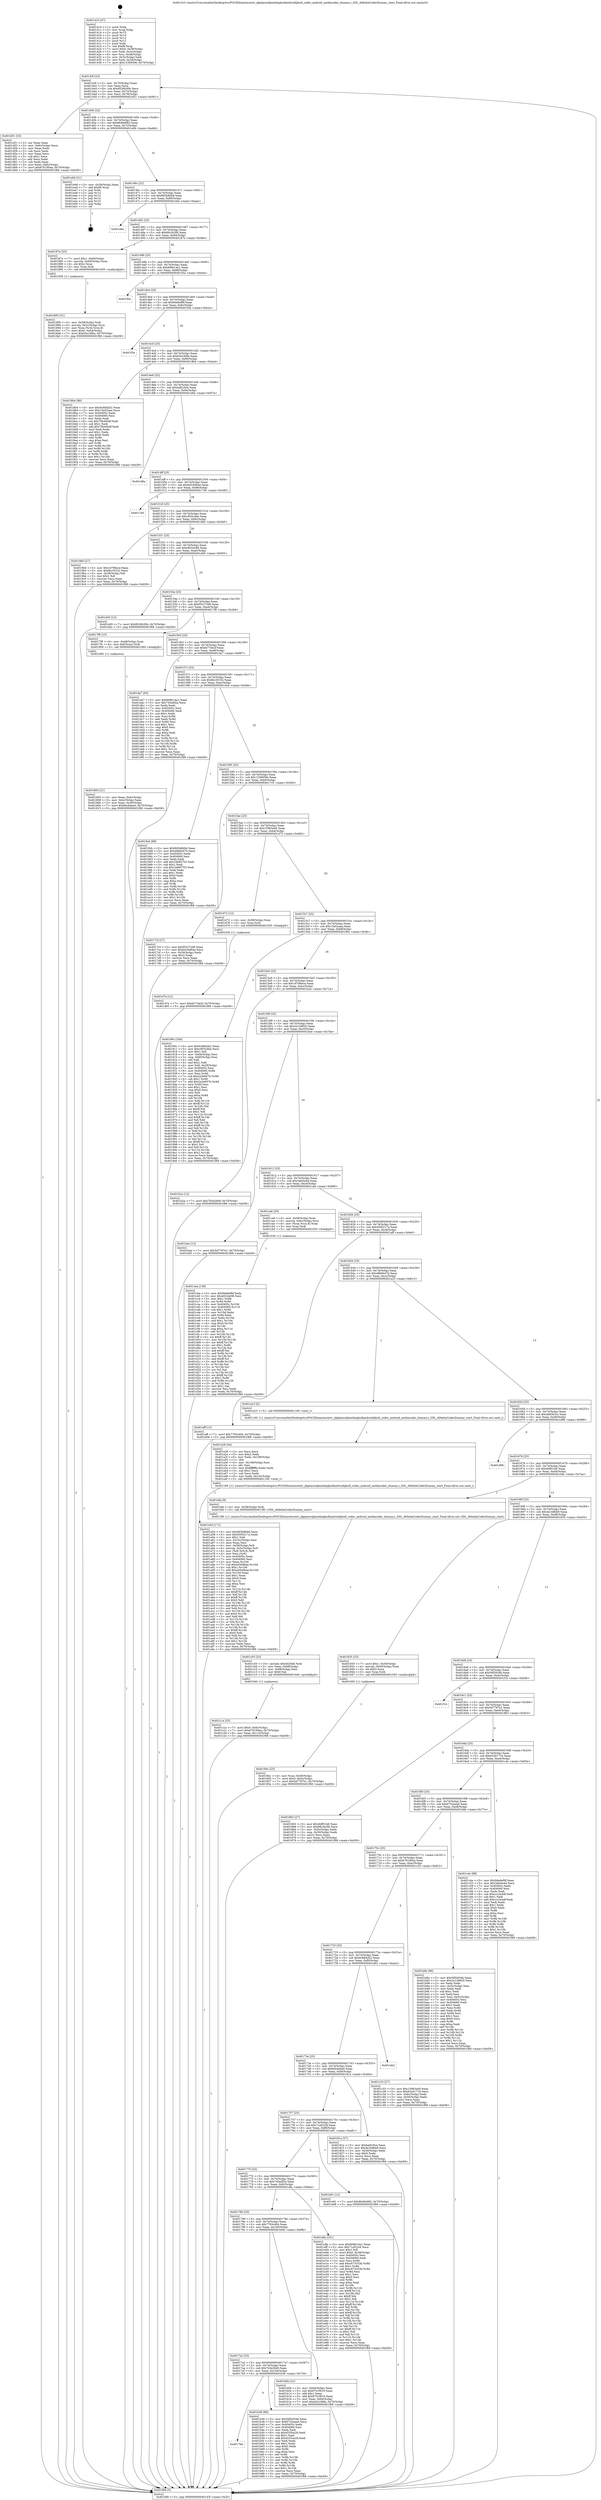 digraph "0x401410" {
  label = "0x401410 (/mnt/c/Users/mathe/Desktop/tcc/POCII/binaries/extr_ijkplayerijkmediaijksdlandroidijksdl_codec_android_mediacodec_dummy.c_SDL_AMediaCodecDummy_start_Final-ollvm.out::main(0))"
  labelloc = "t"
  node[shape=record]

  Entry [label="",width=0.3,height=0.3,shape=circle,fillcolor=black,style=filled]
  "0x40143f" [label="{
     0x40143f [23]\l
     | [instrs]\l
     &nbsp;&nbsp;0x40143f \<+3\>: mov -0x70(%rbp),%eax\l
     &nbsp;&nbsp;0x401442 \<+2\>: mov %eax,%ecx\l
     &nbsp;&nbsp;0x401444 \<+6\>: sub $0x8526b30b,%ecx\l
     &nbsp;&nbsp;0x40144a \<+3\>: mov %eax,-0x74(%rbp)\l
     &nbsp;&nbsp;0x40144d \<+3\>: mov %ecx,-0x78(%rbp)\l
     &nbsp;&nbsp;0x401450 \<+6\>: je 0000000000401d51 \<main+0x941\>\l
  }"]
  "0x401d51" [label="{
     0x401d51 [33]\l
     | [instrs]\l
     &nbsp;&nbsp;0x401d51 \<+2\>: xor %eax,%eax\l
     &nbsp;&nbsp;0x401d53 \<+3\>: mov -0x6c(%rbp),%ecx\l
     &nbsp;&nbsp;0x401d56 \<+2\>: mov %eax,%edx\l
     &nbsp;&nbsp;0x401d58 \<+2\>: sub %ecx,%edx\l
     &nbsp;&nbsp;0x401d5a \<+2\>: mov %eax,%ecx\l
     &nbsp;&nbsp;0x401d5c \<+3\>: sub $0x1,%ecx\l
     &nbsp;&nbsp;0x401d5f \<+2\>: add %ecx,%edx\l
     &nbsp;&nbsp;0x401d61 \<+2\>: sub %edx,%eax\l
     &nbsp;&nbsp;0x401d63 \<+3\>: mov %eax,-0x6c(%rbp)\l
     &nbsp;&nbsp;0x401d66 \<+7\>: movl $0x676190aa,-0x70(%rbp)\l
     &nbsp;&nbsp;0x401d6d \<+5\>: jmp 0000000000401f68 \<main+0xb58\>\l
  }"]
  "0x401456" [label="{
     0x401456 [22]\l
     | [instrs]\l
     &nbsp;&nbsp;0x401456 \<+5\>: jmp 000000000040145b \<main+0x4b\>\l
     &nbsp;&nbsp;0x40145b \<+3\>: mov -0x74(%rbp),%eax\l
     &nbsp;&nbsp;0x40145e \<+5\>: sub $0x8649e982,%eax\l
     &nbsp;&nbsp;0x401463 \<+3\>: mov %eax,-0x7c(%rbp)\l
     &nbsp;&nbsp;0x401466 \<+6\>: je 0000000000401e9d \<main+0xa8d\>\l
  }"]
  Exit [label="",width=0.3,height=0.3,shape=circle,fillcolor=black,style=filled,peripheries=2]
  "0x401e9d" [label="{
     0x401e9d [21]\l
     | [instrs]\l
     &nbsp;&nbsp;0x401e9d \<+3\>: mov -0x38(%rbp),%eax\l
     &nbsp;&nbsp;0x401ea0 \<+7\>: add $0xf8,%rsp\l
     &nbsp;&nbsp;0x401ea7 \<+1\>: pop %rbx\l
     &nbsp;&nbsp;0x401ea8 \<+2\>: pop %r12\l
     &nbsp;&nbsp;0x401eaa \<+2\>: pop %r13\l
     &nbsp;&nbsp;0x401eac \<+2\>: pop %r14\l
     &nbsp;&nbsp;0x401eae \<+2\>: pop %r15\l
     &nbsp;&nbsp;0x401eb0 \<+1\>: pop %rbp\l
     &nbsp;&nbsp;0x401eb1 \<+1\>: ret\l
  }"]
  "0x40146c" [label="{
     0x40146c [22]\l
     | [instrs]\l
     &nbsp;&nbsp;0x40146c \<+5\>: jmp 0000000000401471 \<main+0x61\>\l
     &nbsp;&nbsp;0x401471 \<+3\>: mov -0x74(%rbp),%eax\l
     &nbsp;&nbsp;0x401474 \<+5\>: sub $0x865b8b9d,%eax\l
     &nbsp;&nbsp;0x401479 \<+3\>: mov %eax,-0x80(%rbp)\l
     &nbsp;&nbsp;0x40147c \<+6\>: je 0000000000401ebe \<main+0xaae\>\l
  }"]
  "0x401d7e" [label="{
     0x401d7e [12]\l
     | [instrs]\l
     &nbsp;&nbsp;0x401d7e \<+7\>: movl $0xfa77de2f,-0x70(%rbp)\l
     &nbsp;&nbsp;0x401d85 \<+5\>: jmp 0000000000401f68 \<main+0xb58\>\l
  }"]
  "0x401ebe" [label="{
     0x401ebe\l
  }", style=dashed]
  "0x401482" [label="{
     0x401482 [25]\l
     | [instrs]\l
     &nbsp;&nbsp;0x401482 \<+5\>: jmp 0000000000401487 \<main+0x77\>\l
     &nbsp;&nbsp;0x401487 \<+3\>: mov -0x74(%rbp),%eax\l
     &nbsp;&nbsp;0x40148a \<+5\>: sub $0x89c3b3fd,%eax\l
     &nbsp;&nbsp;0x40148f \<+6\>: mov %eax,-0x84(%rbp)\l
     &nbsp;&nbsp;0x401495 \<+6\>: je 000000000040187e \<main+0x46e\>\l
  }"]
  "0x401cba" [label="{
     0x401cba [139]\l
     | [instrs]\l
     &nbsp;&nbsp;0x401cba \<+5\>: mov $0x9de6ef6f,%edx\l
     &nbsp;&nbsp;0x401cbf \<+5\>: mov $0xe832dc96,%esi\l
     &nbsp;&nbsp;0x401cc4 \<+3\>: mov $0x1,%r8b\l
     &nbsp;&nbsp;0x401cc7 \<+3\>: xor %r9d,%r9d\l
     &nbsp;&nbsp;0x401cca \<+8\>: mov 0x40405c,%r10d\l
     &nbsp;&nbsp;0x401cd2 \<+8\>: mov 0x404060,%r11d\l
     &nbsp;&nbsp;0x401cda \<+4\>: sub $0x1,%r9d\l
     &nbsp;&nbsp;0x401cde \<+3\>: mov %r10d,%ebx\l
     &nbsp;&nbsp;0x401ce1 \<+3\>: add %r9d,%ebx\l
     &nbsp;&nbsp;0x401ce4 \<+4\>: imul %ebx,%r10d\l
     &nbsp;&nbsp;0x401ce8 \<+4\>: and $0x1,%r10d\l
     &nbsp;&nbsp;0x401cec \<+4\>: cmp $0x0,%r10d\l
     &nbsp;&nbsp;0x401cf0 \<+4\>: sete %r14b\l
     &nbsp;&nbsp;0x401cf4 \<+4\>: cmp $0xa,%r11d\l
     &nbsp;&nbsp;0x401cf8 \<+4\>: setl %r15b\l
     &nbsp;&nbsp;0x401cfc \<+3\>: mov %r14b,%r12b\l
     &nbsp;&nbsp;0x401cff \<+4\>: xor $0xff,%r12b\l
     &nbsp;&nbsp;0x401d03 \<+3\>: mov %r15b,%r13b\l
     &nbsp;&nbsp;0x401d06 \<+4\>: xor $0xff,%r13b\l
     &nbsp;&nbsp;0x401d0a \<+4\>: xor $0x1,%r8b\l
     &nbsp;&nbsp;0x401d0e \<+3\>: mov %r12b,%al\l
     &nbsp;&nbsp;0x401d11 \<+2\>: and $0xff,%al\l
     &nbsp;&nbsp;0x401d13 \<+3\>: and %r8b,%r14b\l
     &nbsp;&nbsp;0x401d16 \<+3\>: mov %r13b,%cl\l
     &nbsp;&nbsp;0x401d19 \<+3\>: and $0xff,%cl\l
     &nbsp;&nbsp;0x401d1c \<+3\>: and %r8b,%r15b\l
     &nbsp;&nbsp;0x401d1f \<+3\>: or %r14b,%al\l
     &nbsp;&nbsp;0x401d22 \<+3\>: or %r15b,%cl\l
     &nbsp;&nbsp;0x401d25 \<+2\>: xor %cl,%al\l
     &nbsp;&nbsp;0x401d27 \<+3\>: or %r13b,%r12b\l
     &nbsp;&nbsp;0x401d2a \<+4\>: xor $0xff,%r12b\l
     &nbsp;&nbsp;0x401d2e \<+4\>: or $0x1,%r8b\l
     &nbsp;&nbsp;0x401d32 \<+3\>: and %r8b,%r12b\l
     &nbsp;&nbsp;0x401d35 \<+3\>: or %r12b,%al\l
     &nbsp;&nbsp;0x401d38 \<+2\>: test $0x1,%al\l
     &nbsp;&nbsp;0x401d3a \<+3\>: cmovne %esi,%edx\l
     &nbsp;&nbsp;0x401d3d \<+3\>: mov %edx,-0x70(%rbp)\l
     &nbsp;&nbsp;0x401d40 \<+5\>: jmp 0000000000401f68 \<main+0xb58\>\l
  }"]
  "0x40187e" [label="{
     0x40187e [23]\l
     | [instrs]\l
     &nbsp;&nbsp;0x40187e \<+7\>: movl $0x1,-0x60(%rbp)\l
     &nbsp;&nbsp;0x401885 \<+4\>: movslq -0x60(%rbp),%rax\l
     &nbsp;&nbsp;0x401889 \<+4\>: shl $0x2,%rax\l
     &nbsp;&nbsp;0x40188d \<+3\>: mov %rax,%rdi\l
     &nbsp;&nbsp;0x401890 \<+5\>: call 0000000000401050 \<malloc@plt\>\l
     | [calls]\l
     &nbsp;&nbsp;0x401050 \{1\} (unknown)\l
  }"]
  "0x40149b" [label="{
     0x40149b [25]\l
     | [instrs]\l
     &nbsp;&nbsp;0x40149b \<+5\>: jmp 00000000004014a0 \<main+0x90\>\l
     &nbsp;&nbsp;0x4014a0 \<+3\>: mov -0x74(%rbp),%eax\l
     &nbsp;&nbsp;0x4014a3 \<+5\>: sub $0x909b14a1,%eax\l
     &nbsp;&nbsp;0x4014a8 \<+6\>: mov %eax,-0x88(%rbp)\l
     &nbsp;&nbsp;0x4014ae \<+6\>: je 0000000000401f5a \<main+0xb4a\>\l
  }"]
  "0x401c1a" [label="{
     0x401c1a [25]\l
     | [instrs]\l
     &nbsp;&nbsp;0x401c1a \<+7\>: movl $0x0,-0x6c(%rbp)\l
     &nbsp;&nbsp;0x401c21 \<+7\>: movl $0x676190aa,-0x70(%rbp)\l
     &nbsp;&nbsp;0x401c28 \<+6\>: mov %eax,-0x110(%rbp)\l
     &nbsp;&nbsp;0x401c2e \<+5\>: jmp 0000000000401f68 \<main+0xb58\>\l
  }"]
  "0x401f5a" [label="{
     0x401f5a\l
  }", style=dashed]
  "0x4014b4" [label="{
     0x4014b4 [25]\l
     | [instrs]\l
     &nbsp;&nbsp;0x4014b4 \<+5\>: jmp 00000000004014b9 \<main+0xa9\>\l
     &nbsp;&nbsp;0x4014b9 \<+3\>: mov -0x74(%rbp),%eax\l
     &nbsp;&nbsp;0x4014bc \<+5\>: sub $0x9de6ef6f,%eax\l
     &nbsp;&nbsp;0x4014c1 \<+6\>: mov %eax,-0x8c(%rbp)\l
     &nbsp;&nbsp;0x4014c7 \<+6\>: je 0000000000401f3a \<main+0xb2a\>\l
  }"]
  "0x401c03" [label="{
     0x401c03 [23]\l
     | [instrs]\l
     &nbsp;&nbsp;0x401c03 \<+10\>: movabs $0x4020b6,%rdi\l
     &nbsp;&nbsp;0x401c0d \<+3\>: mov %eax,-0x68(%rbp)\l
     &nbsp;&nbsp;0x401c10 \<+3\>: mov -0x68(%rbp),%esi\l
     &nbsp;&nbsp;0x401c13 \<+2\>: mov $0x0,%al\l
     &nbsp;&nbsp;0x401c15 \<+5\>: call 0000000000401040 \<printf@plt\>\l
     | [calls]\l
     &nbsp;&nbsp;0x401040 \{1\} (unknown)\l
  }"]
  "0x401f3a" [label="{
     0x401f3a\l
  }", style=dashed]
  "0x4014cd" [label="{
     0x4014cd [25]\l
     | [instrs]\l
     &nbsp;&nbsp;0x4014cd \<+5\>: jmp 00000000004014d2 \<main+0xc2\>\l
     &nbsp;&nbsp;0x4014d2 \<+3\>: mov -0x74(%rbp),%eax\l
     &nbsp;&nbsp;0x4014d5 \<+5\>: sub $0xb3e16fda,%eax\l
     &nbsp;&nbsp;0x4014da \<+6\>: mov %eax,-0x90(%rbp)\l
     &nbsp;&nbsp;0x4014e0 \<+6\>: je 00000000004018b4 \<main+0x4a4\>\l
  }"]
  "0x4017bb" [label="{
     0x4017bb\l
  }", style=dashed]
  "0x4018b4" [label="{
     0x4018b4 [88]\l
     | [instrs]\l
     &nbsp;&nbsp;0x4018b4 \<+5\>: mov $0x6c68d2b2,%eax\l
     &nbsp;&nbsp;0x4018b9 \<+5\>: mov $0x15a52aaa,%ecx\l
     &nbsp;&nbsp;0x4018be \<+7\>: mov 0x40405c,%edx\l
     &nbsp;&nbsp;0x4018c5 \<+7\>: mov 0x404060,%esi\l
     &nbsp;&nbsp;0x4018cc \<+2\>: mov %edx,%edi\l
     &nbsp;&nbsp;0x4018ce \<+6\>: sub $0x70b400df,%edi\l
     &nbsp;&nbsp;0x4018d4 \<+3\>: sub $0x1,%edi\l
     &nbsp;&nbsp;0x4018d7 \<+6\>: add $0x70b400df,%edi\l
     &nbsp;&nbsp;0x4018dd \<+3\>: imul %edi,%edx\l
     &nbsp;&nbsp;0x4018e0 \<+3\>: and $0x1,%edx\l
     &nbsp;&nbsp;0x4018e3 \<+3\>: cmp $0x0,%edx\l
     &nbsp;&nbsp;0x4018e6 \<+4\>: sete %r8b\l
     &nbsp;&nbsp;0x4018ea \<+3\>: cmp $0xa,%esi\l
     &nbsp;&nbsp;0x4018ed \<+4\>: setl %r9b\l
     &nbsp;&nbsp;0x4018f1 \<+3\>: mov %r8b,%r10b\l
     &nbsp;&nbsp;0x4018f4 \<+3\>: and %r9b,%r10b\l
     &nbsp;&nbsp;0x4018f7 \<+3\>: xor %r9b,%r8b\l
     &nbsp;&nbsp;0x4018fa \<+3\>: or %r8b,%r10b\l
     &nbsp;&nbsp;0x4018fd \<+4\>: test $0x1,%r10b\l
     &nbsp;&nbsp;0x401901 \<+3\>: cmovne %ecx,%eax\l
     &nbsp;&nbsp;0x401904 \<+3\>: mov %eax,-0x70(%rbp)\l
     &nbsp;&nbsp;0x401907 \<+5\>: jmp 0000000000401f68 \<main+0xb58\>\l
  }"]
  "0x4014e6" [label="{
     0x4014e6 [25]\l
     | [instrs]\l
     &nbsp;&nbsp;0x4014e6 \<+5\>: jmp 00000000004014eb \<main+0xdb\>\l
     &nbsp;&nbsp;0x4014eb \<+3\>: mov -0x74(%rbp),%eax\l
     &nbsp;&nbsp;0x4014ee \<+5\>: sub $0xbaf2c9ce,%eax\l
     &nbsp;&nbsp;0x4014f3 \<+6\>: mov %eax,-0x94(%rbp)\l
     &nbsp;&nbsp;0x4014f9 \<+6\>: je 0000000000401d8a \<main+0x97a\>\l
  }"]
  "0x401b36" [label="{
     0x401b36 [88]\l
     | [instrs]\l
     &nbsp;&nbsp;0x401b36 \<+5\>: mov $0x59f2934b,%eax\l
     &nbsp;&nbsp;0x401b3b \<+5\>: mov $0x6732aead,%ecx\l
     &nbsp;&nbsp;0x401b40 \<+7\>: mov 0x40405c,%edx\l
     &nbsp;&nbsp;0x401b47 \<+7\>: mov 0x404060,%esi\l
     &nbsp;&nbsp;0x401b4e \<+2\>: mov %edx,%edi\l
     &nbsp;&nbsp;0x401b50 \<+6\>: sub $0xe535ce28,%edi\l
     &nbsp;&nbsp;0x401b56 \<+3\>: sub $0x1,%edi\l
     &nbsp;&nbsp;0x401b59 \<+6\>: add $0xe535ce28,%edi\l
     &nbsp;&nbsp;0x401b5f \<+3\>: imul %edi,%edx\l
     &nbsp;&nbsp;0x401b62 \<+3\>: and $0x1,%edx\l
     &nbsp;&nbsp;0x401b65 \<+3\>: cmp $0x0,%edx\l
     &nbsp;&nbsp;0x401b68 \<+4\>: sete %r8b\l
     &nbsp;&nbsp;0x401b6c \<+3\>: cmp $0xa,%esi\l
     &nbsp;&nbsp;0x401b6f \<+4\>: setl %r9b\l
     &nbsp;&nbsp;0x401b73 \<+3\>: mov %r8b,%r10b\l
     &nbsp;&nbsp;0x401b76 \<+3\>: and %r9b,%r10b\l
     &nbsp;&nbsp;0x401b79 \<+3\>: xor %r9b,%r8b\l
     &nbsp;&nbsp;0x401b7c \<+3\>: or %r8b,%r10b\l
     &nbsp;&nbsp;0x401b7f \<+4\>: test $0x1,%r10b\l
     &nbsp;&nbsp;0x401b83 \<+3\>: cmovne %ecx,%eax\l
     &nbsp;&nbsp;0x401b86 \<+3\>: mov %eax,-0x70(%rbp)\l
     &nbsp;&nbsp;0x401b89 \<+5\>: jmp 0000000000401f68 \<main+0xb58\>\l
  }"]
  "0x401d8a" [label="{
     0x401d8a\l
  }", style=dashed]
  "0x4014ff" [label="{
     0x4014ff [25]\l
     | [instrs]\l
     &nbsp;&nbsp;0x4014ff \<+5\>: jmp 0000000000401504 \<main+0xf4\>\l
     &nbsp;&nbsp;0x401504 \<+3\>: mov -0x74(%rbp),%eax\l
     &nbsp;&nbsp;0x401507 \<+5\>: sub $0xbd16d64e,%eax\l
     &nbsp;&nbsp;0x40150c \<+6\>: mov %eax,-0x98(%rbp)\l
     &nbsp;&nbsp;0x401512 \<+6\>: je 00000000004017e0 \<main+0x3d0\>\l
  }"]
  "0x4017a2" [label="{
     0x4017a2 [25]\l
     | [instrs]\l
     &nbsp;&nbsp;0x4017a2 \<+5\>: jmp 00000000004017a7 \<main+0x397\>\l
     &nbsp;&nbsp;0x4017a7 \<+3\>: mov -0x74(%rbp),%eax\l
     &nbsp;&nbsp;0x4017aa \<+5\>: sub $0x7b5e26e9,%eax\l
     &nbsp;&nbsp;0x4017af \<+6\>: mov %eax,-0x104(%rbp)\l
     &nbsp;&nbsp;0x4017b5 \<+6\>: je 0000000000401b36 \<main+0x726\>\l
  }"]
  "0x4017e0" [label="{
     0x4017e0\l
  }", style=dashed]
  "0x401518" [label="{
     0x401518 [25]\l
     | [instrs]\l
     &nbsp;&nbsp;0x401518 \<+5\>: jmp 000000000040151d \<main+0x10d\>\l
     &nbsp;&nbsp;0x40151d \<+3\>: mov -0x74(%rbp),%eax\l
     &nbsp;&nbsp;0x401520 \<+5\>: sub $0xc855c4be,%eax\l
     &nbsp;&nbsp;0x401525 \<+6\>: mov %eax,-0x9c(%rbp)\l
     &nbsp;&nbsp;0x40152b \<+6\>: je 00000000004019b0 \<main+0x5a0\>\l
  }"]
  "0x401b0b" [label="{
     0x401b0b [31]\l
     | [instrs]\l
     &nbsp;&nbsp;0x401b0b \<+3\>: mov -0x64(%rbp),%eax\l
     &nbsp;&nbsp;0x401b0e \<+5\>: sub $0x8701f919,%eax\l
     &nbsp;&nbsp;0x401b13 \<+3\>: add $0x1,%eax\l
     &nbsp;&nbsp;0x401b16 \<+5\>: add $0x8701f919,%eax\l
     &nbsp;&nbsp;0x401b1b \<+3\>: mov %eax,-0x64(%rbp)\l
     &nbsp;&nbsp;0x401b1e \<+7\>: movl $0xb3e16fda,-0x70(%rbp)\l
     &nbsp;&nbsp;0x401b25 \<+5\>: jmp 0000000000401f68 \<main+0xb58\>\l
  }"]
  "0x4019b0" [label="{
     0x4019b0 [27]\l
     | [instrs]\l
     &nbsp;&nbsp;0x4019b0 \<+5\>: mov $0x16786ece,%eax\l
     &nbsp;&nbsp;0x4019b5 \<+5\>: mov $0xfbc35332,%ecx\l
     &nbsp;&nbsp;0x4019ba \<+3\>: mov -0x29(%rbp),%dl\l
     &nbsp;&nbsp;0x4019bd \<+3\>: test $0x1,%dl\l
     &nbsp;&nbsp;0x4019c0 \<+3\>: cmovne %ecx,%eax\l
     &nbsp;&nbsp;0x4019c3 \<+3\>: mov %eax,-0x70(%rbp)\l
     &nbsp;&nbsp;0x4019c6 \<+5\>: jmp 0000000000401f68 \<main+0xb58\>\l
  }"]
  "0x401531" [label="{
     0x401531 [25]\l
     | [instrs]\l
     &nbsp;&nbsp;0x401531 \<+5\>: jmp 0000000000401536 \<main+0x126\>\l
     &nbsp;&nbsp;0x401536 \<+3\>: mov -0x74(%rbp),%eax\l
     &nbsp;&nbsp;0x401539 \<+5\>: sub $0xe832dc96,%eax\l
     &nbsp;&nbsp;0x40153e \<+6\>: mov %eax,-0xa0(%rbp)\l
     &nbsp;&nbsp;0x401544 \<+6\>: je 0000000000401d45 \<main+0x935\>\l
  }"]
  "0x401789" [label="{
     0x401789 [25]\l
     | [instrs]\l
     &nbsp;&nbsp;0x401789 \<+5\>: jmp 000000000040178e \<main+0x37e\>\l
     &nbsp;&nbsp;0x40178e \<+3\>: mov -0x74(%rbp),%eax\l
     &nbsp;&nbsp;0x401791 \<+5\>: sub $0x7793c404,%eax\l
     &nbsp;&nbsp;0x401796 \<+6\>: mov %eax,-0x100(%rbp)\l
     &nbsp;&nbsp;0x40179c \<+6\>: je 0000000000401b0b \<main+0x6fb\>\l
  }"]
  "0x401d45" [label="{
     0x401d45 [12]\l
     | [instrs]\l
     &nbsp;&nbsp;0x401d45 \<+7\>: movl $0x8526b30b,-0x70(%rbp)\l
     &nbsp;&nbsp;0x401d4c \<+5\>: jmp 0000000000401f68 \<main+0xb58\>\l
  }"]
  "0x40154a" [label="{
     0x40154a [25]\l
     | [instrs]\l
     &nbsp;&nbsp;0x40154a \<+5\>: jmp 000000000040154f \<main+0x13f\>\l
     &nbsp;&nbsp;0x40154f \<+3\>: mov -0x74(%rbp),%eax\l
     &nbsp;&nbsp;0x401552 \<+5\>: sub $0xf55272d9,%eax\l
     &nbsp;&nbsp;0x401557 \<+6\>: mov %eax,-0xa4(%rbp)\l
     &nbsp;&nbsp;0x40155d \<+6\>: je 00000000004017f8 \<main+0x3e8\>\l
  }"]
  "0x401dfa" [label="{
     0x401dfa [151]\l
     | [instrs]\l
     &nbsp;&nbsp;0x401dfa \<+5\>: mov $0x909b14a1,%eax\l
     &nbsp;&nbsp;0x401dff \<+5\>: mov $0x71af22c8,%ecx\l
     &nbsp;&nbsp;0x401e04 \<+2\>: mov $0x1,%dl\l
     &nbsp;&nbsp;0x401e06 \<+7\>: movl $0x0,-0x38(%rbp)\l
     &nbsp;&nbsp;0x401e0d \<+7\>: mov 0x40405c,%esi\l
     &nbsp;&nbsp;0x401e14 \<+7\>: mov 0x404060,%edi\l
     &nbsp;&nbsp;0x401e1b \<+3\>: mov %esi,%r8d\l
     &nbsp;&nbsp;0x401e1e \<+7\>: add $0xc673c53b,%r8d\l
     &nbsp;&nbsp;0x401e25 \<+4\>: sub $0x1,%r8d\l
     &nbsp;&nbsp;0x401e29 \<+7\>: sub $0xc673c53b,%r8d\l
     &nbsp;&nbsp;0x401e30 \<+4\>: imul %r8d,%esi\l
     &nbsp;&nbsp;0x401e34 \<+3\>: and $0x1,%esi\l
     &nbsp;&nbsp;0x401e37 \<+3\>: cmp $0x0,%esi\l
     &nbsp;&nbsp;0x401e3a \<+4\>: sete %r9b\l
     &nbsp;&nbsp;0x401e3e \<+3\>: cmp $0xa,%edi\l
     &nbsp;&nbsp;0x401e41 \<+4\>: setl %r10b\l
     &nbsp;&nbsp;0x401e45 \<+3\>: mov %r9b,%r11b\l
     &nbsp;&nbsp;0x401e48 \<+4\>: xor $0xff,%r11b\l
     &nbsp;&nbsp;0x401e4c \<+3\>: mov %r10b,%bl\l
     &nbsp;&nbsp;0x401e4f \<+3\>: xor $0xff,%bl\l
     &nbsp;&nbsp;0x401e52 \<+3\>: xor $0x1,%dl\l
     &nbsp;&nbsp;0x401e55 \<+3\>: mov %r11b,%r14b\l
     &nbsp;&nbsp;0x401e58 \<+4\>: and $0xff,%r14b\l
     &nbsp;&nbsp;0x401e5c \<+3\>: and %dl,%r9b\l
     &nbsp;&nbsp;0x401e5f \<+3\>: mov %bl,%r15b\l
     &nbsp;&nbsp;0x401e62 \<+4\>: and $0xff,%r15b\l
     &nbsp;&nbsp;0x401e66 \<+3\>: and %dl,%r10b\l
     &nbsp;&nbsp;0x401e69 \<+3\>: or %r9b,%r14b\l
     &nbsp;&nbsp;0x401e6c \<+3\>: or %r10b,%r15b\l
     &nbsp;&nbsp;0x401e6f \<+3\>: xor %r15b,%r14b\l
     &nbsp;&nbsp;0x401e72 \<+3\>: or %bl,%r11b\l
     &nbsp;&nbsp;0x401e75 \<+4\>: xor $0xff,%r11b\l
     &nbsp;&nbsp;0x401e79 \<+3\>: or $0x1,%dl\l
     &nbsp;&nbsp;0x401e7c \<+3\>: and %dl,%r11b\l
     &nbsp;&nbsp;0x401e7f \<+3\>: or %r11b,%r14b\l
     &nbsp;&nbsp;0x401e82 \<+4\>: test $0x1,%r14b\l
     &nbsp;&nbsp;0x401e86 \<+3\>: cmovne %ecx,%eax\l
     &nbsp;&nbsp;0x401e89 \<+3\>: mov %eax,-0x70(%rbp)\l
     &nbsp;&nbsp;0x401e8c \<+5\>: jmp 0000000000401f68 \<main+0xb58\>\l
  }"]
  "0x4017f8" [label="{
     0x4017f8 [13]\l
     | [instrs]\l
     &nbsp;&nbsp;0x4017f8 \<+4\>: mov -0x48(%rbp),%rax\l
     &nbsp;&nbsp;0x4017fc \<+4\>: mov 0x8(%rax),%rdi\l
     &nbsp;&nbsp;0x401800 \<+5\>: call 0000000000401060 \<atoi@plt\>\l
     | [calls]\l
     &nbsp;&nbsp;0x401060 \{1\} (unknown)\l
  }"]
  "0x401563" [label="{
     0x401563 [25]\l
     | [instrs]\l
     &nbsp;&nbsp;0x401563 \<+5\>: jmp 0000000000401568 \<main+0x158\>\l
     &nbsp;&nbsp;0x401568 \<+3\>: mov -0x74(%rbp),%eax\l
     &nbsp;&nbsp;0x40156b \<+5\>: sub $0xfa77de2f,%eax\l
     &nbsp;&nbsp;0x401570 \<+6\>: mov %eax,-0xa8(%rbp)\l
     &nbsp;&nbsp;0x401576 \<+6\>: je 0000000000401da7 \<main+0x997\>\l
  }"]
  "0x401770" [label="{
     0x401770 [25]\l
     | [instrs]\l
     &nbsp;&nbsp;0x401770 \<+5\>: jmp 0000000000401775 \<main+0x365\>\l
     &nbsp;&nbsp;0x401775 \<+3\>: mov -0x74(%rbp),%eax\l
     &nbsp;&nbsp;0x401778 \<+5\>: sub $0x745edf2a,%eax\l
     &nbsp;&nbsp;0x40177d \<+6\>: mov %eax,-0xfc(%rbp)\l
     &nbsp;&nbsp;0x401783 \<+6\>: je 0000000000401dfa \<main+0x9ea\>\l
  }"]
  "0x401da7" [label="{
     0x401da7 [83]\l
     | [instrs]\l
     &nbsp;&nbsp;0x401da7 \<+5\>: mov $0x909b14a1,%eax\l
     &nbsp;&nbsp;0x401dac \<+5\>: mov $0x745edf2a,%ecx\l
     &nbsp;&nbsp;0x401db1 \<+2\>: xor %edx,%edx\l
     &nbsp;&nbsp;0x401db3 \<+7\>: mov 0x40405c,%esi\l
     &nbsp;&nbsp;0x401dba \<+7\>: mov 0x404060,%edi\l
     &nbsp;&nbsp;0x401dc1 \<+3\>: sub $0x1,%edx\l
     &nbsp;&nbsp;0x401dc4 \<+3\>: mov %esi,%r8d\l
     &nbsp;&nbsp;0x401dc7 \<+3\>: add %edx,%r8d\l
     &nbsp;&nbsp;0x401dca \<+4\>: imul %r8d,%esi\l
     &nbsp;&nbsp;0x401dce \<+3\>: and $0x1,%esi\l
     &nbsp;&nbsp;0x401dd1 \<+3\>: cmp $0x0,%esi\l
     &nbsp;&nbsp;0x401dd4 \<+4\>: sete %r9b\l
     &nbsp;&nbsp;0x401dd8 \<+3\>: cmp $0xa,%edi\l
     &nbsp;&nbsp;0x401ddb \<+4\>: setl %r10b\l
     &nbsp;&nbsp;0x401ddf \<+3\>: mov %r9b,%r11b\l
     &nbsp;&nbsp;0x401de2 \<+3\>: and %r10b,%r11b\l
     &nbsp;&nbsp;0x401de5 \<+3\>: xor %r10b,%r9b\l
     &nbsp;&nbsp;0x401de8 \<+3\>: or %r9b,%r11b\l
     &nbsp;&nbsp;0x401deb \<+4\>: test $0x1,%r11b\l
     &nbsp;&nbsp;0x401def \<+3\>: cmovne %ecx,%eax\l
     &nbsp;&nbsp;0x401df2 \<+3\>: mov %eax,-0x70(%rbp)\l
     &nbsp;&nbsp;0x401df5 \<+5\>: jmp 0000000000401f68 \<main+0xb58\>\l
  }"]
  "0x40157c" [label="{
     0x40157c [25]\l
     | [instrs]\l
     &nbsp;&nbsp;0x40157c \<+5\>: jmp 0000000000401581 \<main+0x171\>\l
     &nbsp;&nbsp;0x401581 \<+3\>: mov -0x74(%rbp),%eax\l
     &nbsp;&nbsp;0x401584 \<+5\>: sub $0xfbc35332,%eax\l
     &nbsp;&nbsp;0x401589 \<+6\>: mov %eax,-0xac(%rbp)\l
     &nbsp;&nbsp;0x40158f \<+6\>: je 00000000004019cb \<main+0x5bb\>\l
  }"]
  "0x401e91" [label="{
     0x401e91 [12]\l
     | [instrs]\l
     &nbsp;&nbsp;0x401e91 \<+7\>: movl $0x8649e982,-0x70(%rbp)\l
     &nbsp;&nbsp;0x401e98 \<+5\>: jmp 0000000000401f68 \<main+0xb58\>\l
  }"]
  "0x4019cb" [label="{
     0x4019cb [88]\l
     | [instrs]\l
     &nbsp;&nbsp;0x4019cb \<+5\>: mov $0x865b8b9d,%eax\l
     &nbsp;&nbsp;0x4019d0 \<+5\>: mov $0x48b8447b,%ecx\l
     &nbsp;&nbsp;0x4019d5 \<+7\>: mov 0x40405c,%edx\l
     &nbsp;&nbsp;0x4019dc \<+7\>: mov 0x404060,%esi\l
     &nbsp;&nbsp;0x4019e3 \<+2\>: mov %edx,%edi\l
     &nbsp;&nbsp;0x4019e5 \<+6\>: add $0x1bb85703,%edi\l
     &nbsp;&nbsp;0x4019eb \<+3\>: sub $0x1,%edi\l
     &nbsp;&nbsp;0x4019ee \<+6\>: sub $0x1bb85703,%edi\l
     &nbsp;&nbsp;0x4019f4 \<+3\>: imul %edi,%edx\l
     &nbsp;&nbsp;0x4019f7 \<+3\>: and $0x1,%edx\l
     &nbsp;&nbsp;0x4019fa \<+3\>: cmp $0x0,%edx\l
     &nbsp;&nbsp;0x4019fd \<+4\>: sete %r8b\l
     &nbsp;&nbsp;0x401a01 \<+3\>: cmp $0xa,%esi\l
     &nbsp;&nbsp;0x401a04 \<+4\>: setl %r9b\l
     &nbsp;&nbsp;0x401a08 \<+3\>: mov %r8b,%r10b\l
     &nbsp;&nbsp;0x401a0b \<+3\>: and %r9b,%r10b\l
     &nbsp;&nbsp;0x401a0e \<+3\>: xor %r9b,%r8b\l
     &nbsp;&nbsp;0x401a11 \<+3\>: or %r8b,%r10b\l
     &nbsp;&nbsp;0x401a14 \<+4\>: test $0x1,%r10b\l
     &nbsp;&nbsp;0x401a18 \<+3\>: cmovne %ecx,%eax\l
     &nbsp;&nbsp;0x401a1b \<+3\>: mov %eax,-0x70(%rbp)\l
     &nbsp;&nbsp;0x401a1e \<+5\>: jmp 0000000000401f68 \<main+0xb58\>\l
  }"]
  "0x401595" [label="{
     0x401595 [25]\l
     | [instrs]\l
     &nbsp;&nbsp;0x401595 \<+5\>: jmp 000000000040159a \<main+0x18a\>\l
     &nbsp;&nbsp;0x40159a \<+3\>: mov -0x74(%rbp),%eax\l
     &nbsp;&nbsp;0x40159d \<+5\>: sub $0x1236939e,%eax\l
     &nbsp;&nbsp;0x4015a2 \<+6\>: mov %eax,-0xb0(%rbp)\l
     &nbsp;&nbsp;0x4015a8 \<+6\>: je 00000000004017c5 \<main+0x3b5\>\l
  }"]
  "0x401a54" [label="{
     0x401a54 [171]\l
     | [instrs]\l
     &nbsp;&nbsp;0x401a54 \<+5\>: mov $0x865b8b9d,%ecx\l
     &nbsp;&nbsp;0x401a59 \<+5\>: mov $0x4500217a,%edx\l
     &nbsp;&nbsp;0x401a5e \<+3\>: mov $0x1,%dil\l
     &nbsp;&nbsp;0x401a61 \<+6\>: mov -0x10c(%rbp),%esi\l
     &nbsp;&nbsp;0x401a67 \<+3\>: imul %eax,%esi\l
     &nbsp;&nbsp;0x401a6a \<+4\>: mov -0x58(%rbp),%r8\l
     &nbsp;&nbsp;0x401a6e \<+4\>: movslq -0x5c(%rbp),%r9\l
     &nbsp;&nbsp;0x401a72 \<+4\>: mov (%r8,%r9,8),%r8\l
     &nbsp;&nbsp;0x401a76 \<+3\>: mov %esi,(%r8)\l
     &nbsp;&nbsp;0x401a79 \<+7\>: mov 0x40405c,%eax\l
     &nbsp;&nbsp;0x401a80 \<+7\>: mov 0x404060,%esi\l
     &nbsp;&nbsp;0x401a87 \<+3\>: mov %eax,%r10d\l
     &nbsp;&nbsp;0x401a8a \<+7\>: sub $0xa45e9baa,%r10d\l
     &nbsp;&nbsp;0x401a91 \<+4\>: sub $0x1,%r10d\l
     &nbsp;&nbsp;0x401a95 \<+7\>: add $0xa45e9baa,%r10d\l
     &nbsp;&nbsp;0x401a9c \<+4\>: imul %r10d,%eax\l
     &nbsp;&nbsp;0x401aa0 \<+3\>: and $0x1,%eax\l
     &nbsp;&nbsp;0x401aa3 \<+3\>: cmp $0x0,%eax\l
     &nbsp;&nbsp;0x401aa6 \<+4\>: sete %r11b\l
     &nbsp;&nbsp;0x401aaa \<+3\>: cmp $0xa,%esi\l
     &nbsp;&nbsp;0x401aad \<+3\>: setl %bl\l
     &nbsp;&nbsp;0x401ab0 \<+3\>: mov %r11b,%r14b\l
     &nbsp;&nbsp;0x401ab3 \<+4\>: xor $0xff,%r14b\l
     &nbsp;&nbsp;0x401ab7 \<+3\>: mov %bl,%r15b\l
     &nbsp;&nbsp;0x401aba \<+4\>: xor $0xff,%r15b\l
     &nbsp;&nbsp;0x401abe \<+4\>: xor $0x0,%dil\l
     &nbsp;&nbsp;0x401ac2 \<+3\>: mov %r14b,%r12b\l
     &nbsp;&nbsp;0x401ac5 \<+4\>: and $0x0,%r12b\l
     &nbsp;&nbsp;0x401ac9 \<+3\>: and %dil,%r11b\l
     &nbsp;&nbsp;0x401acc \<+3\>: mov %r15b,%r13b\l
     &nbsp;&nbsp;0x401acf \<+4\>: and $0x0,%r13b\l
     &nbsp;&nbsp;0x401ad3 \<+3\>: and %dil,%bl\l
     &nbsp;&nbsp;0x401ad6 \<+3\>: or %r11b,%r12b\l
     &nbsp;&nbsp;0x401ad9 \<+3\>: or %bl,%r13b\l
     &nbsp;&nbsp;0x401adc \<+3\>: xor %r13b,%r12b\l
     &nbsp;&nbsp;0x401adf \<+3\>: or %r15b,%r14b\l
     &nbsp;&nbsp;0x401ae2 \<+4\>: xor $0xff,%r14b\l
     &nbsp;&nbsp;0x401ae6 \<+4\>: or $0x0,%dil\l
     &nbsp;&nbsp;0x401aea \<+3\>: and %dil,%r14b\l
     &nbsp;&nbsp;0x401aed \<+3\>: or %r14b,%r12b\l
     &nbsp;&nbsp;0x401af0 \<+4\>: test $0x1,%r12b\l
     &nbsp;&nbsp;0x401af4 \<+3\>: cmovne %edx,%ecx\l
     &nbsp;&nbsp;0x401af7 \<+3\>: mov %ecx,-0x70(%rbp)\l
     &nbsp;&nbsp;0x401afa \<+5\>: jmp 0000000000401f68 \<main+0xb58\>\l
  }"]
  "0x4017c5" [label="{
     0x4017c5 [27]\l
     | [instrs]\l
     &nbsp;&nbsp;0x4017c5 \<+5\>: mov $0xf55272d9,%eax\l
     &nbsp;&nbsp;0x4017ca \<+5\>: mov $0xbd16d64e,%ecx\l
     &nbsp;&nbsp;0x4017cf \<+3\>: mov -0x34(%rbp),%edx\l
     &nbsp;&nbsp;0x4017d2 \<+3\>: cmp $0x2,%edx\l
     &nbsp;&nbsp;0x4017d5 \<+3\>: cmovne %ecx,%eax\l
     &nbsp;&nbsp;0x4017d8 \<+3\>: mov %eax,-0x70(%rbp)\l
     &nbsp;&nbsp;0x4017db \<+5\>: jmp 0000000000401f68 \<main+0xb58\>\l
  }"]
  "0x4015ae" [label="{
     0x4015ae [25]\l
     | [instrs]\l
     &nbsp;&nbsp;0x4015ae \<+5\>: jmp 00000000004015b3 \<main+0x1a3\>\l
     &nbsp;&nbsp;0x4015b3 \<+3\>: mov -0x74(%rbp),%eax\l
     &nbsp;&nbsp;0x4015b6 \<+5\>: sub $0x15963a40,%eax\l
     &nbsp;&nbsp;0x4015bb \<+6\>: mov %eax,-0xb4(%rbp)\l
     &nbsp;&nbsp;0x4015c1 \<+6\>: je 0000000000401d72 \<main+0x962\>\l
  }"]
  "0x401f68" [label="{
     0x401f68 [5]\l
     | [instrs]\l
     &nbsp;&nbsp;0x401f68 \<+5\>: jmp 000000000040143f \<main+0x2f\>\l
  }"]
  "0x401410" [label="{
     0x401410 [47]\l
     | [instrs]\l
     &nbsp;&nbsp;0x401410 \<+1\>: push %rbp\l
     &nbsp;&nbsp;0x401411 \<+3\>: mov %rsp,%rbp\l
     &nbsp;&nbsp;0x401414 \<+2\>: push %r15\l
     &nbsp;&nbsp;0x401416 \<+2\>: push %r14\l
     &nbsp;&nbsp;0x401418 \<+2\>: push %r13\l
     &nbsp;&nbsp;0x40141a \<+2\>: push %r12\l
     &nbsp;&nbsp;0x40141c \<+1\>: push %rbx\l
     &nbsp;&nbsp;0x40141d \<+7\>: sub $0xf8,%rsp\l
     &nbsp;&nbsp;0x401424 \<+7\>: movl $0x0,-0x38(%rbp)\l
     &nbsp;&nbsp;0x40142b \<+3\>: mov %edi,-0x3c(%rbp)\l
     &nbsp;&nbsp;0x40142e \<+4\>: mov %rsi,-0x48(%rbp)\l
     &nbsp;&nbsp;0x401432 \<+3\>: mov -0x3c(%rbp),%edi\l
     &nbsp;&nbsp;0x401435 \<+3\>: mov %edi,-0x34(%rbp)\l
     &nbsp;&nbsp;0x401438 \<+7\>: movl $0x1236939e,-0x70(%rbp)\l
  }"]
  "0x401805" [label="{
     0x401805 [21]\l
     | [instrs]\l
     &nbsp;&nbsp;0x401805 \<+3\>: mov %eax,-0x4c(%rbp)\l
     &nbsp;&nbsp;0x401808 \<+3\>: mov -0x4c(%rbp),%eax\l
     &nbsp;&nbsp;0x40180b \<+3\>: mov %eax,-0x30(%rbp)\l
     &nbsp;&nbsp;0x40180e \<+7\>: movl $0x6dcbdea0,-0x70(%rbp)\l
     &nbsp;&nbsp;0x401815 \<+5\>: jmp 0000000000401f68 \<main+0xb58\>\l
  }"]
  "0x401a28" [label="{
     0x401a28 [44]\l
     | [instrs]\l
     &nbsp;&nbsp;0x401a28 \<+2\>: xor %ecx,%ecx\l
     &nbsp;&nbsp;0x401a2a \<+5\>: mov $0x2,%edx\l
     &nbsp;&nbsp;0x401a2f \<+6\>: mov %edx,-0x108(%rbp)\l
     &nbsp;&nbsp;0x401a35 \<+1\>: cltd\l
     &nbsp;&nbsp;0x401a36 \<+6\>: mov -0x108(%rbp),%esi\l
     &nbsp;&nbsp;0x401a3c \<+2\>: idiv %esi\l
     &nbsp;&nbsp;0x401a3e \<+6\>: imul $0xfffffffe,%edx,%edx\l
     &nbsp;&nbsp;0x401a44 \<+3\>: sub $0x1,%ecx\l
     &nbsp;&nbsp;0x401a47 \<+2\>: sub %ecx,%edx\l
     &nbsp;&nbsp;0x401a49 \<+6\>: mov %edx,-0x10c(%rbp)\l
     &nbsp;&nbsp;0x401a4f \<+5\>: call 0000000000401160 \<next_i\>\l
     | [calls]\l
     &nbsp;&nbsp;0x401160 \{1\} (/mnt/c/Users/mathe/Desktop/tcc/POCII/binaries/extr_ijkplayerijkmediaijksdlandroidijksdl_codec_android_mediacodec_dummy.c_SDL_AMediaCodecDummy_start_Final-ollvm.out::next_i)\l
  }"]
  "0x401d72" [label="{
     0x401d72 [12]\l
     | [instrs]\l
     &nbsp;&nbsp;0x401d72 \<+4\>: mov -0x58(%rbp),%rax\l
     &nbsp;&nbsp;0x401d76 \<+3\>: mov %rax,%rdi\l
     &nbsp;&nbsp;0x401d79 \<+5\>: call 0000000000401030 \<free@plt\>\l
     | [calls]\l
     &nbsp;&nbsp;0x401030 \{1\} (unknown)\l
  }"]
  "0x4015c7" [label="{
     0x4015c7 [25]\l
     | [instrs]\l
     &nbsp;&nbsp;0x4015c7 \<+5\>: jmp 00000000004015cc \<main+0x1bc\>\l
     &nbsp;&nbsp;0x4015cc \<+3\>: mov -0x74(%rbp),%eax\l
     &nbsp;&nbsp;0x4015cf \<+5\>: sub $0x15a52aaa,%eax\l
     &nbsp;&nbsp;0x4015d4 \<+6\>: mov %eax,-0xb8(%rbp)\l
     &nbsp;&nbsp;0x4015da \<+6\>: je 000000000040190c \<main+0x4fc\>\l
  }"]
  "0x401895" [label="{
     0x401895 [31]\l
     | [instrs]\l
     &nbsp;&nbsp;0x401895 \<+4\>: mov -0x58(%rbp),%rdi\l
     &nbsp;&nbsp;0x401899 \<+4\>: movslq -0x5c(%rbp),%rcx\l
     &nbsp;&nbsp;0x40189d \<+4\>: mov %rax,(%rdi,%rcx,8)\l
     &nbsp;&nbsp;0x4018a1 \<+7\>: movl $0x0,-0x64(%rbp)\l
     &nbsp;&nbsp;0x4018a8 \<+7\>: movl $0xb3e16fda,-0x70(%rbp)\l
     &nbsp;&nbsp;0x4018af \<+5\>: jmp 0000000000401f68 \<main+0xb58\>\l
  }"]
  "0x40190c" [label="{
     0x40190c [164]\l
     | [instrs]\l
     &nbsp;&nbsp;0x40190c \<+5\>: mov $0x6c68d2b2,%eax\l
     &nbsp;&nbsp;0x401911 \<+5\>: mov $0xc855c4be,%ecx\l
     &nbsp;&nbsp;0x401916 \<+2\>: mov $0x1,%dl\l
     &nbsp;&nbsp;0x401918 \<+3\>: mov -0x64(%rbp),%esi\l
     &nbsp;&nbsp;0x40191b \<+3\>: cmp -0x60(%rbp),%esi\l
     &nbsp;&nbsp;0x40191e \<+4\>: setl %dil\l
     &nbsp;&nbsp;0x401922 \<+4\>: and $0x1,%dil\l
     &nbsp;&nbsp;0x401926 \<+4\>: mov %dil,-0x29(%rbp)\l
     &nbsp;&nbsp;0x40192a \<+7\>: mov 0x40405c,%esi\l
     &nbsp;&nbsp;0x401931 \<+8\>: mov 0x404060,%r8d\l
     &nbsp;&nbsp;0x401939 \<+3\>: mov %esi,%r9d\l
     &nbsp;&nbsp;0x40193c \<+7\>: sub $0x2a3e857b,%r9d\l
     &nbsp;&nbsp;0x401943 \<+4\>: sub $0x1,%r9d\l
     &nbsp;&nbsp;0x401947 \<+7\>: add $0x2a3e857b,%r9d\l
     &nbsp;&nbsp;0x40194e \<+4\>: imul %r9d,%esi\l
     &nbsp;&nbsp;0x401952 \<+3\>: and $0x1,%esi\l
     &nbsp;&nbsp;0x401955 \<+3\>: cmp $0x0,%esi\l
     &nbsp;&nbsp;0x401958 \<+4\>: sete %dil\l
     &nbsp;&nbsp;0x40195c \<+4\>: cmp $0xa,%r8d\l
     &nbsp;&nbsp;0x401960 \<+4\>: setl %r10b\l
     &nbsp;&nbsp;0x401964 \<+3\>: mov %dil,%r11b\l
     &nbsp;&nbsp;0x401967 \<+4\>: xor $0xff,%r11b\l
     &nbsp;&nbsp;0x40196b \<+3\>: mov %r10b,%bl\l
     &nbsp;&nbsp;0x40196e \<+3\>: xor $0xff,%bl\l
     &nbsp;&nbsp;0x401971 \<+3\>: xor $0x1,%dl\l
     &nbsp;&nbsp;0x401974 \<+3\>: mov %r11b,%r14b\l
     &nbsp;&nbsp;0x401977 \<+4\>: and $0xff,%r14b\l
     &nbsp;&nbsp;0x40197b \<+3\>: and %dl,%dil\l
     &nbsp;&nbsp;0x40197e \<+3\>: mov %bl,%r15b\l
     &nbsp;&nbsp;0x401981 \<+4\>: and $0xff,%r15b\l
     &nbsp;&nbsp;0x401985 \<+3\>: and %dl,%r10b\l
     &nbsp;&nbsp;0x401988 \<+3\>: or %dil,%r14b\l
     &nbsp;&nbsp;0x40198b \<+3\>: or %r10b,%r15b\l
     &nbsp;&nbsp;0x40198e \<+3\>: xor %r15b,%r14b\l
     &nbsp;&nbsp;0x401991 \<+3\>: or %bl,%r11b\l
     &nbsp;&nbsp;0x401994 \<+4\>: xor $0xff,%r11b\l
     &nbsp;&nbsp;0x401998 \<+3\>: or $0x1,%dl\l
     &nbsp;&nbsp;0x40199b \<+3\>: and %dl,%r11b\l
     &nbsp;&nbsp;0x40199e \<+3\>: or %r11b,%r14b\l
     &nbsp;&nbsp;0x4019a1 \<+4\>: test $0x1,%r14b\l
     &nbsp;&nbsp;0x4019a5 \<+3\>: cmovne %ecx,%eax\l
     &nbsp;&nbsp;0x4019a8 \<+3\>: mov %eax,-0x70(%rbp)\l
     &nbsp;&nbsp;0x4019ab \<+5\>: jmp 0000000000401f68 \<main+0xb58\>\l
  }"]
  "0x4015e0" [label="{
     0x4015e0 [25]\l
     | [instrs]\l
     &nbsp;&nbsp;0x4015e0 \<+5\>: jmp 00000000004015e5 \<main+0x1d5\>\l
     &nbsp;&nbsp;0x4015e5 \<+3\>: mov -0x74(%rbp),%eax\l
     &nbsp;&nbsp;0x4015e8 \<+5\>: sub $0x16786ece,%eax\l
     &nbsp;&nbsp;0x4015ed \<+6\>: mov %eax,-0xbc(%rbp)\l
     &nbsp;&nbsp;0x4015f3 \<+6\>: je 0000000000401b2a \<main+0x71a\>\l
  }"]
  "0x40184c" [label="{
     0x40184c [23]\l
     | [instrs]\l
     &nbsp;&nbsp;0x40184c \<+4\>: mov %rax,-0x58(%rbp)\l
     &nbsp;&nbsp;0x401850 \<+7\>: movl $0x0,-0x5c(%rbp)\l
     &nbsp;&nbsp;0x401857 \<+7\>: movl $0x5d7787e1,-0x70(%rbp)\l
     &nbsp;&nbsp;0x40185e \<+5\>: jmp 0000000000401f68 \<main+0xb58\>\l
  }"]
  "0x401b2a" [label="{
     0x401b2a [12]\l
     | [instrs]\l
     &nbsp;&nbsp;0x401b2a \<+7\>: movl $0x7b5e26e9,-0x70(%rbp)\l
     &nbsp;&nbsp;0x401b31 \<+5\>: jmp 0000000000401f68 \<main+0xb58\>\l
  }"]
  "0x4015f9" [label="{
     0x4015f9 [25]\l
     | [instrs]\l
     &nbsp;&nbsp;0x4015f9 \<+5\>: jmp 00000000004015fe \<main+0x1ee\>\l
     &nbsp;&nbsp;0x4015fe \<+3\>: mov -0x74(%rbp),%eax\l
     &nbsp;&nbsp;0x401601 \<+5\>: sub $0x2e128820,%eax\l
     &nbsp;&nbsp;0x401606 \<+6\>: mov %eax,-0xc0(%rbp)\l
     &nbsp;&nbsp;0x40160c \<+6\>: je 0000000000401bee \<main+0x7de\>\l
  }"]
  "0x401757" [label="{
     0x401757 [25]\l
     | [instrs]\l
     &nbsp;&nbsp;0x401757 \<+5\>: jmp 000000000040175c \<main+0x34c\>\l
     &nbsp;&nbsp;0x40175c \<+3\>: mov -0x74(%rbp),%eax\l
     &nbsp;&nbsp;0x40175f \<+5\>: sub $0x71af22c8,%eax\l
     &nbsp;&nbsp;0x401764 \<+6\>: mov %eax,-0xf8(%rbp)\l
     &nbsp;&nbsp;0x40176a \<+6\>: je 0000000000401e91 \<main+0xa81\>\l
  }"]
  "0x401bee" [label="{
     0x401bee [12]\l
     | [instrs]\l
     &nbsp;&nbsp;0x401bee \<+7\>: movl $0x5d7787e1,-0x70(%rbp)\l
     &nbsp;&nbsp;0x401bf5 \<+5\>: jmp 0000000000401f68 \<main+0xb58\>\l
  }"]
  "0x401612" [label="{
     0x401612 [25]\l
     | [instrs]\l
     &nbsp;&nbsp;0x401612 \<+5\>: jmp 0000000000401617 \<main+0x207\>\l
     &nbsp;&nbsp;0x401617 \<+3\>: mov -0x74(%rbp),%eax\l
     &nbsp;&nbsp;0x40161a \<+5\>: sub $0x3afc0e4d,%eax\l
     &nbsp;&nbsp;0x40161f \<+6\>: mov %eax,-0xc4(%rbp)\l
     &nbsp;&nbsp;0x401625 \<+6\>: je 0000000000401ca6 \<main+0x896\>\l
  }"]
  "0x40181a" [label="{
     0x40181a [27]\l
     | [instrs]\l
     &nbsp;&nbsp;0x40181a \<+5\>: mov $0xbaf2c9ce,%eax\l
     &nbsp;&nbsp;0x40181f \<+5\>: mov $0x4e1b8bb9,%ecx\l
     &nbsp;&nbsp;0x401824 \<+3\>: mov -0x30(%rbp),%edx\l
     &nbsp;&nbsp;0x401827 \<+3\>: cmp $0x0,%edx\l
     &nbsp;&nbsp;0x40182a \<+3\>: cmove %ecx,%eax\l
     &nbsp;&nbsp;0x40182d \<+3\>: mov %eax,-0x70(%rbp)\l
     &nbsp;&nbsp;0x401830 \<+5\>: jmp 0000000000401f68 \<main+0xb58\>\l
  }"]
  "0x401ca6" [label="{
     0x401ca6 [20]\l
     | [instrs]\l
     &nbsp;&nbsp;0x401ca6 \<+4\>: mov -0x58(%rbp),%rax\l
     &nbsp;&nbsp;0x401caa \<+4\>: movslq -0x6c(%rbp),%rcx\l
     &nbsp;&nbsp;0x401cae \<+4\>: mov (%rax,%rcx,8),%rax\l
     &nbsp;&nbsp;0x401cb2 \<+3\>: mov %rax,%rdi\l
     &nbsp;&nbsp;0x401cb5 \<+5\>: call 0000000000401030 \<free@plt\>\l
     | [calls]\l
     &nbsp;&nbsp;0x401030 \{1\} (unknown)\l
  }"]
  "0x40162b" [label="{
     0x40162b [25]\l
     | [instrs]\l
     &nbsp;&nbsp;0x40162b \<+5\>: jmp 0000000000401630 \<main+0x220\>\l
     &nbsp;&nbsp;0x401630 \<+3\>: mov -0x74(%rbp),%eax\l
     &nbsp;&nbsp;0x401633 \<+5\>: sub $0x4500217a,%eax\l
     &nbsp;&nbsp;0x401638 \<+6\>: mov %eax,-0xc8(%rbp)\l
     &nbsp;&nbsp;0x40163e \<+6\>: je 0000000000401aff \<main+0x6ef\>\l
  }"]
  "0x40173e" [label="{
     0x40173e [25]\l
     | [instrs]\l
     &nbsp;&nbsp;0x40173e \<+5\>: jmp 0000000000401743 \<main+0x333\>\l
     &nbsp;&nbsp;0x401743 \<+3\>: mov -0x74(%rbp),%eax\l
     &nbsp;&nbsp;0x401746 \<+5\>: sub $0x6dcbdea0,%eax\l
     &nbsp;&nbsp;0x40174b \<+6\>: mov %eax,-0xf4(%rbp)\l
     &nbsp;&nbsp;0x401751 \<+6\>: je 000000000040181a \<main+0x40a\>\l
  }"]
  "0x401aff" [label="{
     0x401aff [12]\l
     | [instrs]\l
     &nbsp;&nbsp;0x401aff \<+7\>: movl $0x7793c404,-0x70(%rbp)\l
     &nbsp;&nbsp;0x401b06 \<+5\>: jmp 0000000000401f68 \<main+0xb58\>\l
  }"]
  "0x401644" [label="{
     0x401644 [25]\l
     | [instrs]\l
     &nbsp;&nbsp;0x401644 \<+5\>: jmp 0000000000401649 \<main+0x239\>\l
     &nbsp;&nbsp;0x401649 \<+3\>: mov -0x74(%rbp),%eax\l
     &nbsp;&nbsp;0x40164c \<+5\>: sub $0x48b8447b,%eax\l
     &nbsp;&nbsp;0x401651 \<+6\>: mov %eax,-0xcc(%rbp)\l
     &nbsp;&nbsp;0x401657 \<+6\>: je 0000000000401a23 \<main+0x613\>\l
  }"]
  "0x401eb2" [label="{
     0x401eb2\l
  }", style=dashed]
  "0x401a23" [label="{
     0x401a23 [5]\l
     | [instrs]\l
     &nbsp;&nbsp;0x401a23 \<+5\>: call 0000000000401160 \<next_i\>\l
     | [calls]\l
     &nbsp;&nbsp;0x401160 \{1\} (/mnt/c/Users/mathe/Desktop/tcc/POCII/binaries/extr_ijkplayerijkmediaijksdlandroidijksdl_codec_android_mediacodec_dummy.c_SDL_AMediaCodecDummy_start_Final-ollvm.out::next_i)\l
  }"]
  "0x40165d" [label="{
     0x40165d [25]\l
     | [instrs]\l
     &nbsp;&nbsp;0x40165d \<+5\>: jmp 0000000000401662 \<main+0x252\>\l
     &nbsp;&nbsp;0x401662 \<+3\>: mov -0x74(%rbp),%eax\l
     &nbsp;&nbsp;0x401665 \<+5\>: sub $0x4a93b3cc,%eax\l
     &nbsp;&nbsp;0x40166a \<+6\>: mov %eax,-0xd0(%rbp)\l
     &nbsp;&nbsp;0x401670 \<+6\>: je 0000000000401d96 \<main+0x986\>\l
  }"]
  "0x401725" [label="{
     0x401725 [25]\l
     | [instrs]\l
     &nbsp;&nbsp;0x401725 \<+5\>: jmp 000000000040172a \<main+0x31a\>\l
     &nbsp;&nbsp;0x40172a \<+3\>: mov -0x74(%rbp),%eax\l
     &nbsp;&nbsp;0x40172d \<+5\>: sub $0x6c68d2b2,%eax\l
     &nbsp;&nbsp;0x401732 \<+6\>: mov %eax,-0xf0(%rbp)\l
     &nbsp;&nbsp;0x401738 \<+6\>: je 0000000000401eb2 \<main+0xaa2\>\l
  }"]
  "0x401d96" [label="{
     0x401d96\l
  }", style=dashed]
  "0x401676" [label="{
     0x401676 [25]\l
     | [instrs]\l
     &nbsp;&nbsp;0x401676 \<+5\>: jmp 000000000040167b \<main+0x26b\>\l
     &nbsp;&nbsp;0x40167b \<+3\>: mov -0x74(%rbp),%eax\l
     &nbsp;&nbsp;0x40167e \<+5\>: sub $0x4bff31b6,%eax\l
     &nbsp;&nbsp;0x401683 \<+6\>: mov %eax,-0xd4(%rbp)\l
     &nbsp;&nbsp;0x401689 \<+6\>: je 0000000000401bfa \<main+0x7ea\>\l
  }"]
  "0x401c33" [label="{
     0x401c33 [27]\l
     | [instrs]\l
     &nbsp;&nbsp;0x401c33 \<+5\>: mov $0x15963a40,%eax\l
     &nbsp;&nbsp;0x401c38 \<+5\>: mov $0x63261716,%ecx\l
     &nbsp;&nbsp;0x401c3d \<+3\>: mov -0x6c(%rbp),%edx\l
     &nbsp;&nbsp;0x401c40 \<+3\>: cmp -0x50(%rbp),%edx\l
     &nbsp;&nbsp;0x401c43 \<+3\>: cmovl %ecx,%eax\l
     &nbsp;&nbsp;0x401c46 \<+3\>: mov %eax,-0x70(%rbp)\l
     &nbsp;&nbsp;0x401c49 \<+5\>: jmp 0000000000401f68 \<main+0xb58\>\l
  }"]
  "0x401bfa" [label="{
     0x401bfa [9]\l
     | [instrs]\l
     &nbsp;&nbsp;0x401bfa \<+4\>: mov -0x58(%rbp),%rdi\l
     &nbsp;&nbsp;0x401bfe \<+5\>: call 00000000004013f0 \<SDL_AMediaCodecDummy_start\>\l
     | [calls]\l
     &nbsp;&nbsp;0x4013f0 \{1\} (/mnt/c/Users/mathe/Desktop/tcc/POCII/binaries/extr_ijkplayerijkmediaijksdlandroidijksdl_codec_android_mediacodec_dummy.c_SDL_AMediaCodecDummy_start_Final-ollvm.out::SDL_AMediaCodecDummy_start)\l
  }"]
  "0x40168f" [label="{
     0x40168f [25]\l
     | [instrs]\l
     &nbsp;&nbsp;0x40168f \<+5\>: jmp 0000000000401694 \<main+0x284\>\l
     &nbsp;&nbsp;0x401694 \<+3\>: mov -0x74(%rbp),%eax\l
     &nbsp;&nbsp;0x401697 \<+5\>: sub $0x4e1b8bb9,%eax\l
     &nbsp;&nbsp;0x40169c \<+6\>: mov %eax,-0xd8(%rbp)\l
     &nbsp;&nbsp;0x4016a2 \<+6\>: je 0000000000401835 \<main+0x425\>\l
  }"]
  "0x40170c" [label="{
     0x40170c [25]\l
     | [instrs]\l
     &nbsp;&nbsp;0x40170c \<+5\>: jmp 0000000000401711 \<main+0x301\>\l
     &nbsp;&nbsp;0x401711 \<+3\>: mov -0x74(%rbp),%eax\l
     &nbsp;&nbsp;0x401714 \<+5\>: sub $0x676190aa,%eax\l
     &nbsp;&nbsp;0x401719 \<+6\>: mov %eax,-0xec(%rbp)\l
     &nbsp;&nbsp;0x40171f \<+6\>: je 0000000000401c33 \<main+0x823\>\l
  }"]
  "0x401835" [label="{
     0x401835 [23]\l
     | [instrs]\l
     &nbsp;&nbsp;0x401835 \<+7\>: movl $0x1,-0x50(%rbp)\l
     &nbsp;&nbsp;0x40183c \<+4\>: movslq -0x50(%rbp),%rax\l
     &nbsp;&nbsp;0x401840 \<+4\>: shl $0x3,%rax\l
     &nbsp;&nbsp;0x401844 \<+3\>: mov %rax,%rdi\l
     &nbsp;&nbsp;0x401847 \<+5\>: call 0000000000401050 \<malloc@plt\>\l
     | [calls]\l
     &nbsp;&nbsp;0x401050 \{1\} (unknown)\l
  }"]
  "0x4016a8" [label="{
     0x4016a8 [25]\l
     | [instrs]\l
     &nbsp;&nbsp;0x4016a8 \<+5\>: jmp 00000000004016ad \<main+0x29d\>\l
     &nbsp;&nbsp;0x4016ad \<+3\>: mov -0x74(%rbp),%eax\l
     &nbsp;&nbsp;0x4016b0 \<+5\>: sub $0x59f2934b,%eax\l
     &nbsp;&nbsp;0x4016b5 \<+6\>: mov %eax,-0xdc(%rbp)\l
     &nbsp;&nbsp;0x4016bb \<+6\>: je 0000000000401f1b \<main+0xb0b\>\l
  }"]
  "0x401b8e" [label="{
     0x401b8e [96]\l
     | [instrs]\l
     &nbsp;&nbsp;0x401b8e \<+5\>: mov $0x59f2934b,%eax\l
     &nbsp;&nbsp;0x401b93 \<+5\>: mov $0x2e128820,%ecx\l
     &nbsp;&nbsp;0x401b98 \<+2\>: xor %edx,%edx\l
     &nbsp;&nbsp;0x401b9a \<+3\>: mov -0x5c(%rbp),%esi\l
     &nbsp;&nbsp;0x401b9d \<+2\>: mov %edx,%edi\l
     &nbsp;&nbsp;0x401b9f \<+3\>: sub $0x1,%edi\l
     &nbsp;&nbsp;0x401ba2 \<+2\>: sub %edi,%esi\l
     &nbsp;&nbsp;0x401ba4 \<+3\>: mov %esi,-0x5c(%rbp)\l
     &nbsp;&nbsp;0x401ba7 \<+7\>: mov 0x40405c,%esi\l
     &nbsp;&nbsp;0x401bae \<+7\>: mov 0x404060,%edi\l
     &nbsp;&nbsp;0x401bb5 \<+3\>: sub $0x1,%edx\l
     &nbsp;&nbsp;0x401bb8 \<+3\>: mov %esi,%r8d\l
     &nbsp;&nbsp;0x401bbb \<+3\>: add %edx,%r8d\l
     &nbsp;&nbsp;0x401bbe \<+4\>: imul %r8d,%esi\l
     &nbsp;&nbsp;0x401bc2 \<+3\>: and $0x1,%esi\l
     &nbsp;&nbsp;0x401bc5 \<+3\>: cmp $0x0,%esi\l
     &nbsp;&nbsp;0x401bc8 \<+4\>: sete %r9b\l
     &nbsp;&nbsp;0x401bcc \<+3\>: cmp $0xa,%edi\l
     &nbsp;&nbsp;0x401bcf \<+4\>: setl %r10b\l
     &nbsp;&nbsp;0x401bd3 \<+3\>: mov %r9b,%r11b\l
     &nbsp;&nbsp;0x401bd6 \<+3\>: and %r10b,%r11b\l
     &nbsp;&nbsp;0x401bd9 \<+3\>: xor %r10b,%r9b\l
     &nbsp;&nbsp;0x401bdc \<+3\>: or %r9b,%r11b\l
     &nbsp;&nbsp;0x401bdf \<+4\>: test $0x1,%r11b\l
     &nbsp;&nbsp;0x401be3 \<+3\>: cmovne %ecx,%eax\l
     &nbsp;&nbsp;0x401be6 \<+3\>: mov %eax,-0x70(%rbp)\l
     &nbsp;&nbsp;0x401be9 \<+5\>: jmp 0000000000401f68 \<main+0xb58\>\l
  }"]
  "0x401f1b" [label="{
     0x401f1b\l
  }", style=dashed]
  "0x4016c1" [label="{
     0x4016c1 [25]\l
     | [instrs]\l
     &nbsp;&nbsp;0x4016c1 \<+5\>: jmp 00000000004016c6 \<main+0x2b6\>\l
     &nbsp;&nbsp;0x4016c6 \<+3\>: mov -0x74(%rbp),%eax\l
     &nbsp;&nbsp;0x4016c9 \<+5\>: sub $0x5d7787e1,%eax\l
     &nbsp;&nbsp;0x4016ce \<+6\>: mov %eax,-0xe0(%rbp)\l
     &nbsp;&nbsp;0x4016d4 \<+6\>: je 0000000000401863 \<main+0x453\>\l
  }"]
  "0x4016f3" [label="{
     0x4016f3 [25]\l
     | [instrs]\l
     &nbsp;&nbsp;0x4016f3 \<+5\>: jmp 00000000004016f8 \<main+0x2e8\>\l
     &nbsp;&nbsp;0x4016f8 \<+3\>: mov -0x74(%rbp),%eax\l
     &nbsp;&nbsp;0x4016fb \<+5\>: sub $0x6732aead,%eax\l
     &nbsp;&nbsp;0x401700 \<+6\>: mov %eax,-0xe8(%rbp)\l
     &nbsp;&nbsp;0x401706 \<+6\>: je 0000000000401b8e \<main+0x77e\>\l
  }"]
  "0x401863" [label="{
     0x401863 [27]\l
     | [instrs]\l
     &nbsp;&nbsp;0x401863 \<+5\>: mov $0x4bff31b6,%eax\l
     &nbsp;&nbsp;0x401868 \<+5\>: mov $0x89c3b3fd,%ecx\l
     &nbsp;&nbsp;0x40186d \<+3\>: mov -0x5c(%rbp),%edx\l
     &nbsp;&nbsp;0x401870 \<+3\>: cmp -0x50(%rbp),%edx\l
     &nbsp;&nbsp;0x401873 \<+3\>: cmovl %ecx,%eax\l
     &nbsp;&nbsp;0x401876 \<+3\>: mov %eax,-0x70(%rbp)\l
     &nbsp;&nbsp;0x401879 \<+5\>: jmp 0000000000401f68 \<main+0xb58\>\l
  }"]
  "0x4016da" [label="{
     0x4016da [25]\l
     | [instrs]\l
     &nbsp;&nbsp;0x4016da \<+5\>: jmp 00000000004016df \<main+0x2cf\>\l
     &nbsp;&nbsp;0x4016df \<+3\>: mov -0x74(%rbp),%eax\l
     &nbsp;&nbsp;0x4016e2 \<+5\>: sub $0x63261716,%eax\l
     &nbsp;&nbsp;0x4016e7 \<+6\>: mov %eax,-0xe4(%rbp)\l
     &nbsp;&nbsp;0x4016ed \<+6\>: je 0000000000401c4e \<main+0x83e\>\l
  }"]
  "0x401c4e" [label="{
     0x401c4e [88]\l
     | [instrs]\l
     &nbsp;&nbsp;0x401c4e \<+5\>: mov $0x9de6ef6f,%eax\l
     &nbsp;&nbsp;0x401c53 \<+5\>: mov $0x3afc0e4d,%ecx\l
     &nbsp;&nbsp;0x401c58 \<+7\>: mov 0x40405c,%edx\l
     &nbsp;&nbsp;0x401c5f \<+7\>: mov 0x404060,%esi\l
     &nbsp;&nbsp;0x401c66 \<+2\>: mov %edx,%edi\l
     &nbsp;&nbsp;0x401c68 \<+6\>: sub $0xccc2e4df,%edi\l
     &nbsp;&nbsp;0x401c6e \<+3\>: sub $0x1,%edi\l
     &nbsp;&nbsp;0x401c71 \<+6\>: add $0xccc2e4df,%edi\l
     &nbsp;&nbsp;0x401c77 \<+3\>: imul %edi,%edx\l
     &nbsp;&nbsp;0x401c7a \<+3\>: and $0x1,%edx\l
     &nbsp;&nbsp;0x401c7d \<+3\>: cmp $0x0,%edx\l
     &nbsp;&nbsp;0x401c80 \<+4\>: sete %r8b\l
     &nbsp;&nbsp;0x401c84 \<+3\>: cmp $0xa,%esi\l
     &nbsp;&nbsp;0x401c87 \<+4\>: setl %r9b\l
     &nbsp;&nbsp;0x401c8b \<+3\>: mov %r8b,%r10b\l
     &nbsp;&nbsp;0x401c8e \<+3\>: and %r9b,%r10b\l
     &nbsp;&nbsp;0x401c91 \<+3\>: xor %r9b,%r8b\l
     &nbsp;&nbsp;0x401c94 \<+3\>: or %r8b,%r10b\l
     &nbsp;&nbsp;0x401c97 \<+4\>: test $0x1,%r10b\l
     &nbsp;&nbsp;0x401c9b \<+3\>: cmovne %ecx,%eax\l
     &nbsp;&nbsp;0x401c9e \<+3\>: mov %eax,-0x70(%rbp)\l
     &nbsp;&nbsp;0x401ca1 \<+5\>: jmp 0000000000401f68 \<main+0xb58\>\l
  }"]
  Entry -> "0x401410" [label=" 1"]
  "0x40143f" -> "0x401d51" [label=" 1"]
  "0x40143f" -> "0x401456" [label=" 32"]
  "0x401e9d" -> Exit [label=" 1"]
  "0x401456" -> "0x401e9d" [label=" 1"]
  "0x401456" -> "0x40146c" [label=" 31"]
  "0x401e91" -> "0x401f68" [label=" 1"]
  "0x40146c" -> "0x401ebe" [label=" 0"]
  "0x40146c" -> "0x401482" [label=" 31"]
  "0x401dfa" -> "0x401f68" [label=" 1"]
  "0x401482" -> "0x40187e" [label=" 1"]
  "0x401482" -> "0x40149b" [label=" 30"]
  "0x401da7" -> "0x401f68" [label=" 1"]
  "0x40149b" -> "0x401f5a" [label=" 0"]
  "0x40149b" -> "0x4014b4" [label=" 30"]
  "0x401d7e" -> "0x401f68" [label=" 1"]
  "0x4014b4" -> "0x401f3a" [label=" 0"]
  "0x4014b4" -> "0x4014cd" [label=" 30"]
  "0x401d72" -> "0x401d7e" [label=" 1"]
  "0x4014cd" -> "0x4018b4" [label=" 2"]
  "0x4014cd" -> "0x4014e6" [label=" 28"]
  "0x401d51" -> "0x401f68" [label=" 1"]
  "0x4014e6" -> "0x401d8a" [label=" 0"]
  "0x4014e6" -> "0x4014ff" [label=" 28"]
  "0x401d45" -> "0x401f68" [label=" 1"]
  "0x4014ff" -> "0x4017e0" [label=" 0"]
  "0x4014ff" -> "0x401518" [label=" 28"]
  "0x401ca6" -> "0x401cba" [label=" 1"]
  "0x401518" -> "0x4019b0" [label=" 2"]
  "0x401518" -> "0x401531" [label=" 26"]
  "0x401c4e" -> "0x401f68" [label=" 1"]
  "0x401531" -> "0x401d45" [label=" 1"]
  "0x401531" -> "0x40154a" [label=" 25"]
  "0x401c1a" -> "0x401f68" [label=" 1"]
  "0x40154a" -> "0x4017f8" [label=" 1"]
  "0x40154a" -> "0x401563" [label=" 24"]
  "0x401c03" -> "0x401c1a" [label=" 1"]
  "0x401563" -> "0x401da7" [label=" 1"]
  "0x401563" -> "0x40157c" [label=" 23"]
  "0x401bee" -> "0x401f68" [label=" 1"]
  "0x40157c" -> "0x4019cb" [label=" 1"]
  "0x40157c" -> "0x401595" [label=" 22"]
  "0x401b8e" -> "0x401f68" [label=" 1"]
  "0x401595" -> "0x4017c5" [label=" 1"]
  "0x401595" -> "0x4015ae" [label=" 21"]
  "0x4017c5" -> "0x401f68" [label=" 1"]
  "0x401410" -> "0x40143f" [label=" 1"]
  "0x401f68" -> "0x40143f" [label=" 32"]
  "0x4017f8" -> "0x401805" [label=" 1"]
  "0x401805" -> "0x401f68" [label=" 1"]
  "0x4017a2" -> "0x4017bb" [label=" 0"]
  "0x4015ae" -> "0x401d72" [label=" 1"]
  "0x4015ae" -> "0x4015c7" [label=" 20"]
  "0x4017a2" -> "0x401b36" [label=" 1"]
  "0x4015c7" -> "0x40190c" [label=" 2"]
  "0x4015c7" -> "0x4015e0" [label=" 18"]
  "0x401cba" -> "0x401f68" [label=" 1"]
  "0x4015e0" -> "0x401b2a" [label=" 1"]
  "0x4015e0" -> "0x4015f9" [label=" 17"]
  "0x401b2a" -> "0x401f68" [label=" 1"]
  "0x4015f9" -> "0x401bee" [label=" 1"]
  "0x4015f9" -> "0x401612" [label=" 16"]
  "0x401b0b" -> "0x401f68" [label=" 1"]
  "0x401612" -> "0x401ca6" [label=" 1"]
  "0x401612" -> "0x40162b" [label=" 15"]
  "0x401789" -> "0x4017a2" [label=" 1"]
  "0x40162b" -> "0x401aff" [label=" 1"]
  "0x40162b" -> "0x401644" [label=" 14"]
  "0x401c33" -> "0x401f68" [label=" 2"]
  "0x401644" -> "0x401a23" [label=" 1"]
  "0x401644" -> "0x40165d" [label=" 13"]
  "0x401770" -> "0x401789" [label=" 2"]
  "0x40165d" -> "0x401d96" [label=" 0"]
  "0x40165d" -> "0x401676" [label=" 13"]
  "0x401bfa" -> "0x401c03" [label=" 1"]
  "0x401676" -> "0x401bfa" [label=" 1"]
  "0x401676" -> "0x40168f" [label=" 12"]
  "0x401757" -> "0x401770" [label=" 3"]
  "0x40168f" -> "0x401835" [label=" 1"]
  "0x40168f" -> "0x4016a8" [label=" 11"]
  "0x401b36" -> "0x401f68" [label=" 1"]
  "0x4016a8" -> "0x401f1b" [label=" 0"]
  "0x4016a8" -> "0x4016c1" [label=" 11"]
  "0x401aff" -> "0x401f68" [label=" 1"]
  "0x4016c1" -> "0x401863" [label=" 2"]
  "0x4016c1" -> "0x4016da" [label=" 9"]
  "0x401a28" -> "0x401a54" [label=" 1"]
  "0x4016da" -> "0x401c4e" [label=" 1"]
  "0x4016da" -> "0x4016f3" [label=" 8"]
  "0x401a54" -> "0x401f68" [label=" 1"]
  "0x4016f3" -> "0x401b8e" [label=" 1"]
  "0x4016f3" -> "0x40170c" [label=" 7"]
  "0x401757" -> "0x401e91" [label=" 1"]
  "0x40170c" -> "0x401c33" [label=" 2"]
  "0x40170c" -> "0x401725" [label=" 5"]
  "0x401770" -> "0x401dfa" [label=" 1"]
  "0x401725" -> "0x401eb2" [label=" 0"]
  "0x401725" -> "0x40173e" [label=" 5"]
  "0x401789" -> "0x401b0b" [label=" 1"]
  "0x40173e" -> "0x40181a" [label=" 1"]
  "0x40173e" -> "0x401757" [label=" 4"]
  "0x40181a" -> "0x401f68" [label=" 1"]
  "0x401835" -> "0x40184c" [label=" 1"]
  "0x40184c" -> "0x401f68" [label=" 1"]
  "0x401863" -> "0x401f68" [label=" 2"]
  "0x40187e" -> "0x401895" [label=" 1"]
  "0x401895" -> "0x401f68" [label=" 1"]
  "0x4018b4" -> "0x401f68" [label=" 2"]
  "0x40190c" -> "0x401f68" [label=" 2"]
  "0x4019b0" -> "0x401f68" [label=" 2"]
  "0x4019cb" -> "0x401f68" [label=" 1"]
  "0x401a23" -> "0x401a28" [label=" 1"]
}
